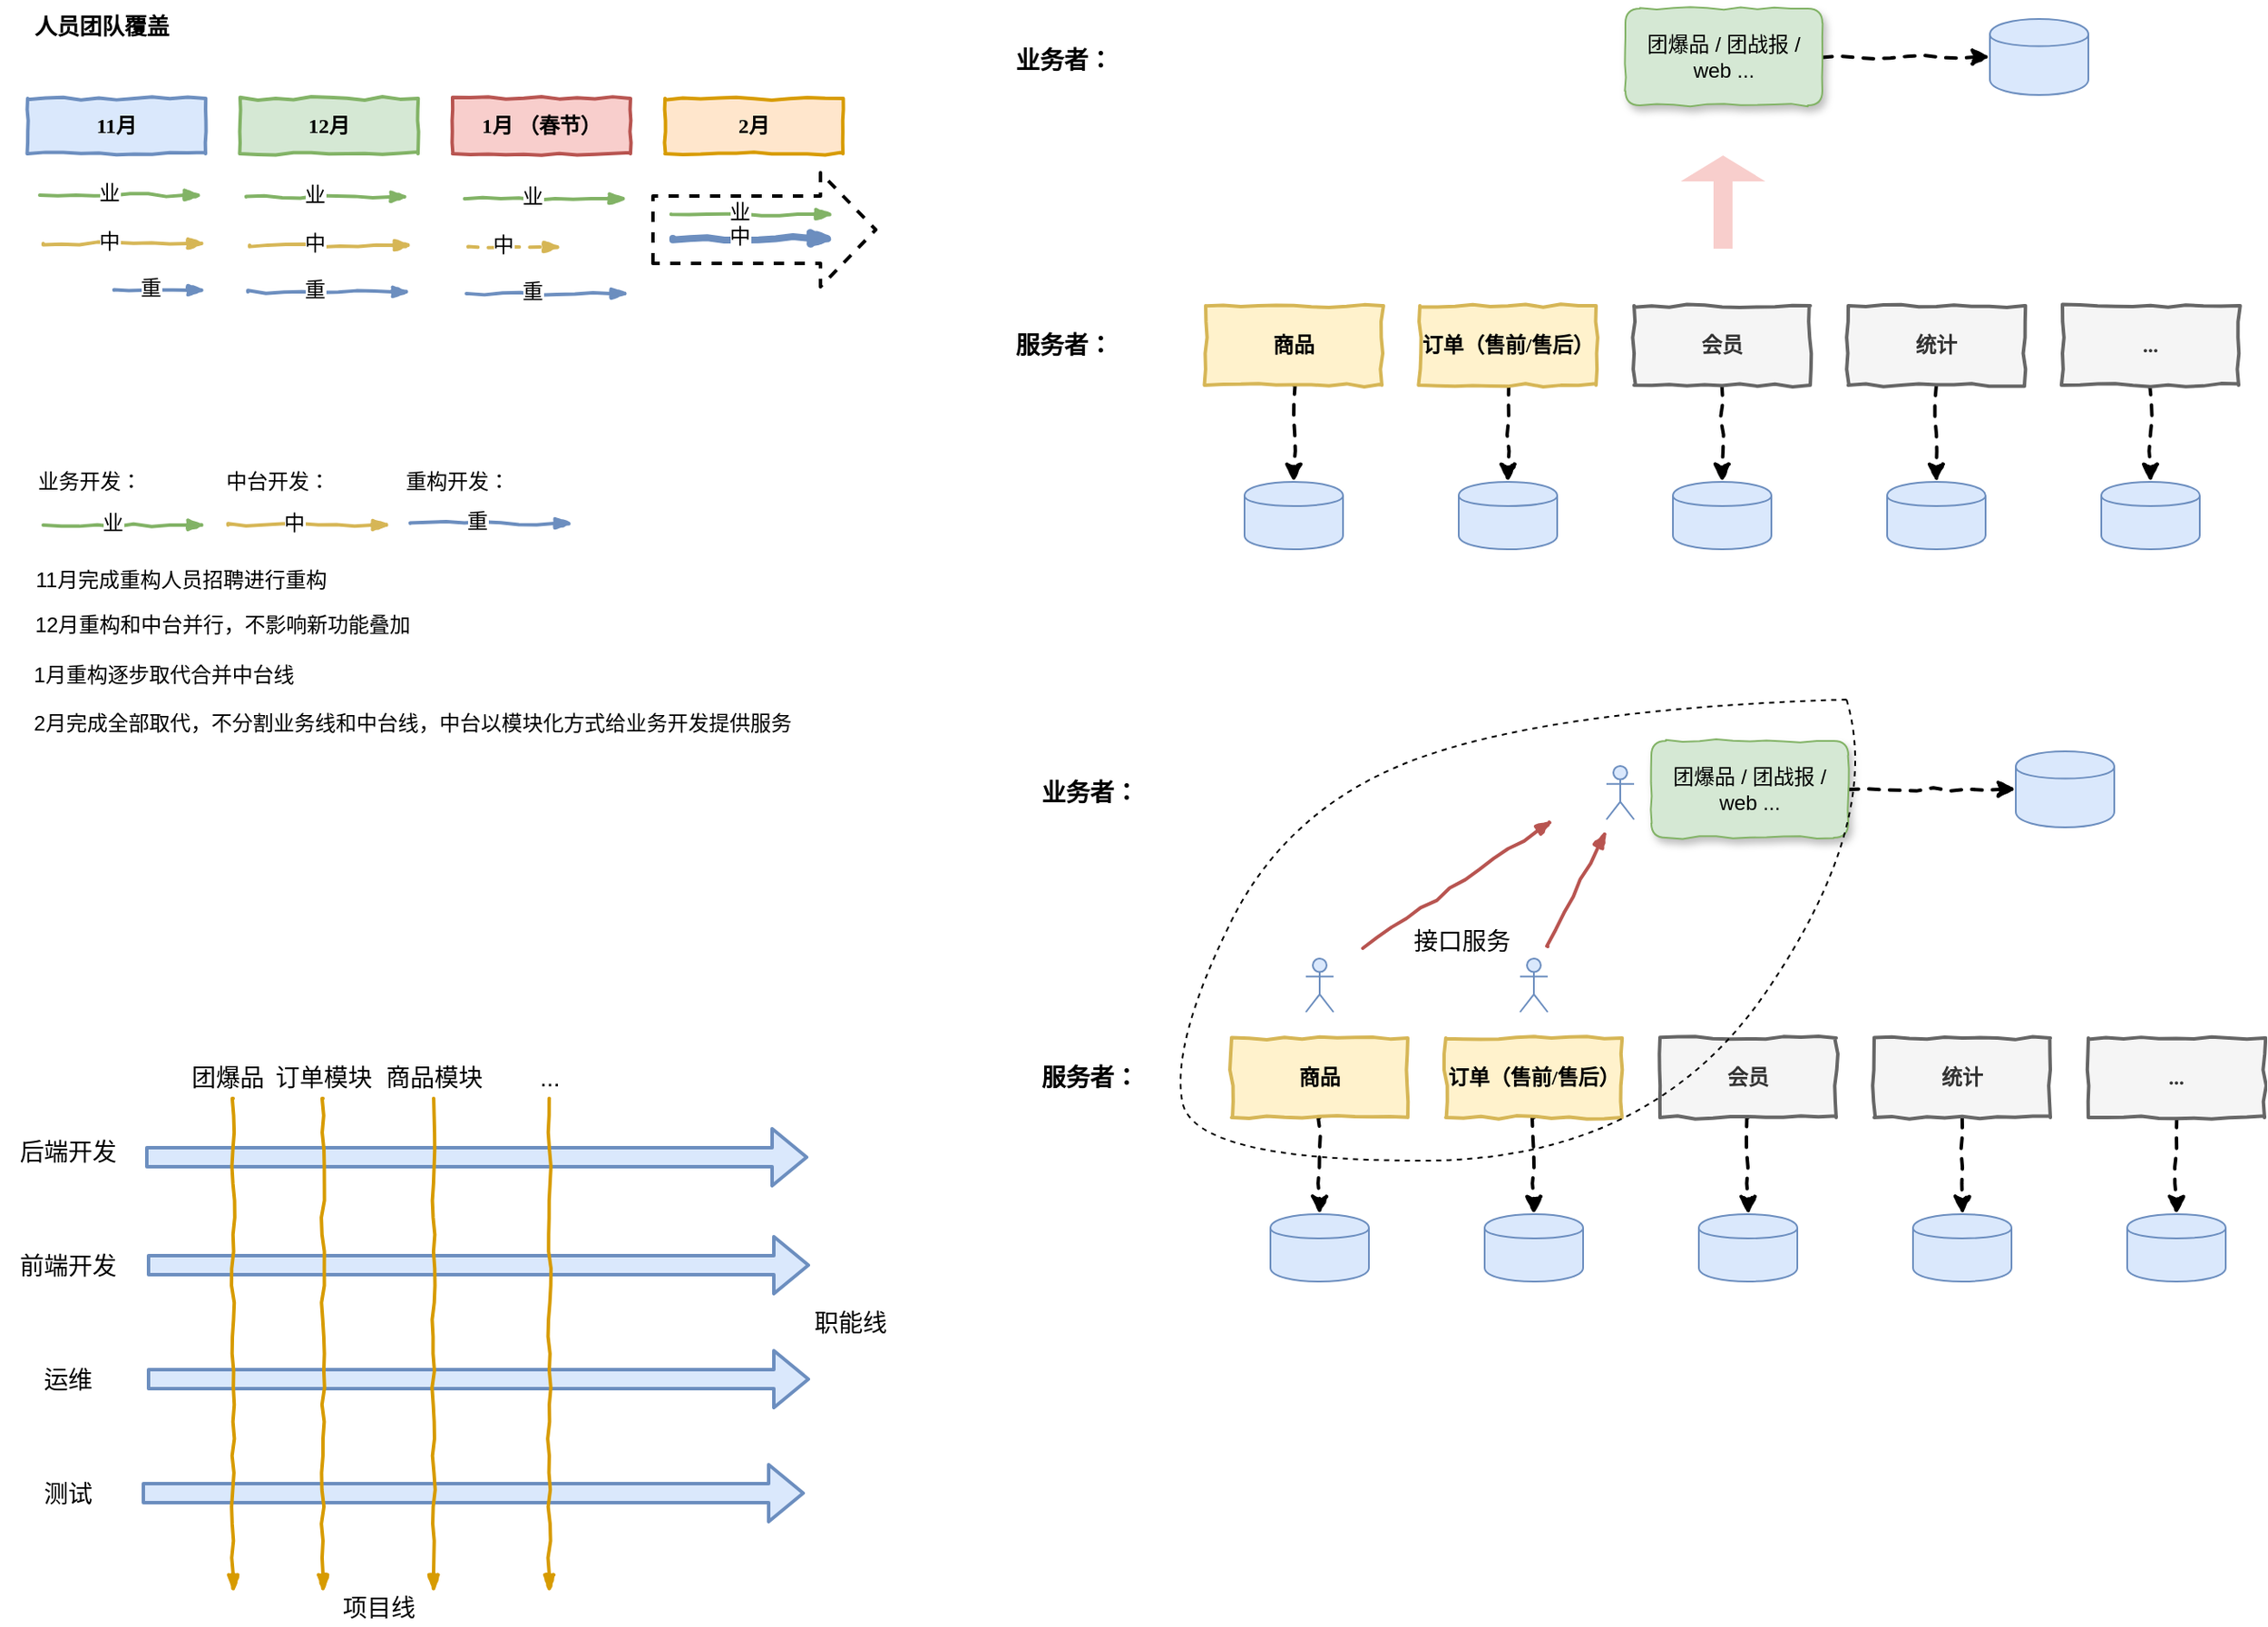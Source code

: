<mxfile version="12.1.4" type="github" pages="1">
  <diagram id="GFUo5UajbfeOs9jclDTA" name="第 1 页">
    <mxGraphModel dx="896" dy="572" grid="0" gridSize="10" guides="1" tooltips="1" connect="1" arrows="1" fold="1" page="0" pageScale="1" pageWidth="10000" pageHeight="10000" math="0" shadow="0">
      <root>
        <mxCell id="0"/>
        <mxCell id="1" parent="0"/>
        <mxCell id="vOFkEOIqGuXK2a5z3ndq-1" value="11月" style="html=1;whiteSpace=wrap;comic=1;strokeWidth=2;fontFamily=Comic Sans MS;fontStyle=1;fillColor=#dae8fc;strokeColor=#6c8ebf;" vertex="1" parent="1">
          <mxGeometry x="217" y="150" width="103" height="32" as="geometry"/>
        </mxCell>
        <mxCell id="vOFkEOIqGuXK2a5z3ndq-2" value="12月" style="html=1;whiteSpace=wrap;comic=1;strokeWidth=2;fontFamily=Comic Sans MS;fontStyle=1;fillColor=#d5e8d4;strokeColor=#82b366;" vertex="1" parent="1">
          <mxGeometry x="340" y="150" width="103" height="32" as="geometry"/>
        </mxCell>
        <mxCell id="vOFkEOIqGuXK2a5z3ndq-3" value="1月 （春节）" style="html=1;whiteSpace=wrap;comic=1;strokeWidth=2;fontFamily=Comic Sans MS;fontStyle=1;fillColor=#f8cecc;strokeColor=#b85450;" vertex="1" parent="1">
          <mxGeometry x="463" y="150" width="103" height="32" as="geometry"/>
        </mxCell>
        <mxCell id="vOFkEOIqGuXK2a5z3ndq-4" value="2月" style="html=1;whiteSpace=wrap;comic=1;strokeWidth=2;fontFamily=Comic Sans MS;fontStyle=1;fillColor=#ffe6cc;strokeColor=#d79b00;" vertex="1" parent="1">
          <mxGeometry x="586" y="150" width="103" height="32" as="geometry"/>
        </mxCell>
        <mxCell id="vOFkEOIqGuXK2a5z3ndq-5" value="" style="rounded=0;comic=1;strokeWidth=2;endArrow=blockThin;html=1;fontFamily=Comic Sans MS;fontStyle=1;fillColor=#d5e8d4;strokeColor=#82b366;" edge="1" parent="1">
          <mxGeometry width="50" height="50" relative="1" as="geometry">
            <mxPoint x="224" y="206" as="sourcePoint"/>
            <mxPoint x="318" y="206" as="targetPoint"/>
          </mxGeometry>
        </mxCell>
        <mxCell id="vOFkEOIqGuXK2a5z3ndq-6" value="业" style="text;html=1;resizable=0;points=[];align=center;verticalAlign=middle;labelBackgroundColor=#ffffff;" vertex="1" connectable="0" parent="vOFkEOIqGuXK2a5z3ndq-5">
          <mxGeometry x="-0.149" y="1" relative="1" as="geometry">
            <mxPoint as="offset"/>
          </mxGeometry>
        </mxCell>
        <mxCell id="vOFkEOIqGuXK2a5z3ndq-7" value="&lt;font style=&quot;font-size: 13px&quot;&gt;&lt;b&gt;人员团队覆盖&lt;/b&gt;&lt;/font&gt;" style="text;html=1;strokeColor=none;fillColor=none;align=center;verticalAlign=middle;whiteSpace=wrap;rounded=0;" vertex="1" parent="1">
          <mxGeometry x="217" y="98" width="86" height="20" as="geometry"/>
        </mxCell>
        <mxCell id="vOFkEOIqGuXK2a5z3ndq-10" value="" style="rounded=0;comic=1;strokeWidth=2;endArrow=blockThin;html=1;fontFamily=Comic Sans MS;fontStyle=1;fillColor=#fff2cc;strokeColor=#d6b656;" edge="1" parent="1">
          <mxGeometry width="50" height="50" relative="1" as="geometry">
            <mxPoint x="226" y="234" as="sourcePoint"/>
            <mxPoint x="320" y="234" as="targetPoint"/>
          </mxGeometry>
        </mxCell>
        <mxCell id="vOFkEOIqGuXK2a5z3ndq-11" value="中" style="text;html=1;resizable=0;points=[];align=center;verticalAlign=middle;labelBackgroundColor=#ffffff;" vertex="1" connectable="0" parent="vOFkEOIqGuXK2a5z3ndq-10">
          <mxGeometry x="-0.149" y="1" relative="1" as="geometry">
            <mxPoint x="-2.0" as="offset"/>
          </mxGeometry>
        </mxCell>
        <mxCell id="vOFkEOIqGuXK2a5z3ndq-14" value="" style="rounded=0;comic=1;strokeWidth=2;endArrow=blockThin;html=1;fontFamily=Comic Sans MS;fontStyle=1;fillColor=#d5e8d4;strokeColor=#82b366;align=center;" edge="1" parent="1">
          <mxGeometry width="50" height="50" relative="1" as="geometry">
            <mxPoint x="343.5" y="207" as="sourcePoint"/>
            <mxPoint x="437.5" y="207" as="targetPoint"/>
          </mxGeometry>
        </mxCell>
        <mxCell id="vOFkEOIqGuXK2a5z3ndq-15" value="业" style="text;html=1;resizable=0;points=[];align=center;verticalAlign=middle;labelBackgroundColor=#ffffff;" vertex="1" connectable="0" parent="vOFkEOIqGuXK2a5z3ndq-14">
          <mxGeometry x="-0.149" y="1" relative="1" as="geometry">
            <mxPoint x="-1" as="offset"/>
          </mxGeometry>
        </mxCell>
        <mxCell id="vOFkEOIqGuXK2a5z3ndq-16" value="" style="rounded=0;comic=1;strokeWidth=2;endArrow=blockThin;html=1;fontFamily=Comic Sans MS;fontStyle=1;fillColor=#fff2cc;strokeColor=#d6b656;align=center;" edge="1" parent="1">
          <mxGeometry width="50" height="50" relative="1" as="geometry">
            <mxPoint x="345.5" y="235" as="sourcePoint"/>
            <mxPoint x="439.5" y="235" as="targetPoint"/>
          </mxGeometry>
        </mxCell>
        <mxCell id="vOFkEOIqGuXK2a5z3ndq-17" value="中" style="text;html=1;resizable=0;points=[];align=center;verticalAlign=middle;labelBackgroundColor=#ffffff;" vertex="1" connectable="0" parent="vOFkEOIqGuXK2a5z3ndq-16">
          <mxGeometry x="-0.149" y="1" relative="1" as="geometry">
            <mxPoint x="-3" as="offset"/>
          </mxGeometry>
        </mxCell>
        <mxCell id="vOFkEOIqGuXK2a5z3ndq-18" value="" style="rounded=0;comic=1;strokeWidth=2;endArrow=blockThin;html=1;fontFamily=Comic Sans MS;fontStyle=1;fillColor=#dae8fc;strokeColor=#6c8ebf;align=center;" edge="1" parent="1">
          <mxGeometry width="50" height="50" relative="1" as="geometry">
            <mxPoint x="344.5" y="262" as="sourcePoint"/>
            <mxPoint x="438.5" y="262" as="targetPoint"/>
          </mxGeometry>
        </mxCell>
        <mxCell id="vOFkEOIqGuXK2a5z3ndq-19" value="重" style="text;html=1;resizable=0;points=[];align=center;verticalAlign=middle;labelBackgroundColor=#ffffff;" vertex="1" connectable="0" parent="vOFkEOIqGuXK2a5z3ndq-18">
          <mxGeometry x="-0.149" y="1" relative="1" as="geometry">
            <mxPoint x="-2.0" as="offset"/>
          </mxGeometry>
        </mxCell>
        <mxCell id="vOFkEOIqGuXK2a5z3ndq-20" value="" style="rounded=0;comic=1;strokeWidth=2;endArrow=blockThin;html=1;fontFamily=Comic Sans MS;fontStyle=1;fillColor=#d5e8d4;strokeColor=#82b366;align=center;" edge="1" parent="1">
          <mxGeometry width="50" height="50" relative="1" as="geometry">
            <mxPoint x="470" y="208" as="sourcePoint"/>
            <mxPoint x="564" y="208" as="targetPoint"/>
          </mxGeometry>
        </mxCell>
        <mxCell id="vOFkEOIqGuXK2a5z3ndq-21" value="业" style="text;html=1;resizable=0;points=[];align=center;verticalAlign=middle;labelBackgroundColor=#ffffff;" vertex="1" connectable="0" parent="vOFkEOIqGuXK2a5z3ndq-20">
          <mxGeometry x="-0.149" y="1" relative="1" as="geometry">
            <mxPoint x="-1" as="offset"/>
          </mxGeometry>
        </mxCell>
        <mxCell id="vOFkEOIqGuXK2a5z3ndq-22" value="" style="rounded=0;comic=1;strokeWidth=2;endArrow=blockThin;html=1;fontFamily=Comic Sans MS;fontStyle=1;fillColor=#fff2cc;strokeColor=#d6b656;align=center;dashed=1;" edge="1" parent="1">
          <mxGeometry width="50" height="50" relative="1" as="geometry">
            <mxPoint x="472" y="236" as="sourcePoint"/>
            <mxPoint x="526" y="236" as="targetPoint"/>
          </mxGeometry>
        </mxCell>
        <mxCell id="vOFkEOIqGuXK2a5z3ndq-23" value="中" style="text;html=1;resizable=0;points=[];align=center;verticalAlign=middle;labelBackgroundColor=#ffffff;" vertex="1" connectable="0" parent="vOFkEOIqGuXK2a5z3ndq-22">
          <mxGeometry x="-0.149" y="1" relative="1" as="geometry">
            <mxPoint x="-3" as="offset"/>
          </mxGeometry>
        </mxCell>
        <mxCell id="vOFkEOIqGuXK2a5z3ndq-24" value="" style="rounded=0;comic=1;strokeWidth=2;endArrow=blockThin;html=1;fontFamily=Comic Sans MS;fontStyle=1;fillColor=#dae8fc;strokeColor=#6c8ebf;align=center;" edge="1" parent="1">
          <mxGeometry width="50" height="50" relative="1" as="geometry">
            <mxPoint x="471" y="263" as="sourcePoint"/>
            <mxPoint x="565" y="263" as="targetPoint"/>
          </mxGeometry>
        </mxCell>
        <mxCell id="vOFkEOIqGuXK2a5z3ndq-25" value="重" style="text;html=1;resizable=0;points=[];align=center;verticalAlign=middle;labelBackgroundColor=#ffffff;" vertex="1" connectable="0" parent="vOFkEOIqGuXK2a5z3ndq-24">
          <mxGeometry x="-0.149" y="1" relative="1" as="geometry">
            <mxPoint x="-2.0" as="offset"/>
          </mxGeometry>
        </mxCell>
        <mxCell id="vOFkEOIqGuXK2a5z3ndq-26" value="" style="rounded=0;comic=1;strokeWidth=2;endArrow=blockThin;html=1;fontFamily=Comic Sans MS;fontStyle=1;fillColor=#d5e8d4;strokeColor=#82b366;align=center;" edge="1" parent="1">
          <mxGeometry width="50" height="50" relative="1" as="geometry">
            <mxPoint x="589.5" y="217" as="sourcePoint"/>
            <mxPoint x="683.5" y="217" as="targetPoint"/>
          </mxGeometry>
        </mxCell>
        <mxCell id="vOFkEOIqGuXK2a5z3ndq-27" value="业" style="text;html=1;resizable=0;points=[];align=center;verticalAlign=middle;labelBackgroundColor=#ffffff;" vertex="1" connectable="0" parent="vOFkEOIqGuXK2a5z3ndq-26">
          <mxGeometry x="-0.149" y="1" relative="1" as="geometry">
            <mxPoint x="-1" as="offset"/>
          </mxGeometry>
        </mxCell>
        <mxCell id="vOFkEOIqGuXK2a5z3ndq-30" value="" style="rounded=0;comic=1;strokeWidth=4;endArrow=blockThin;html=1;fontFamily=Comic Sans MS;fontStyle=1;fillColor=#dae8fc;strokeColor=#6c8ebf;align=center;" edge="1" parent="1">
          <mxGeometry width="50" height="50" relative="1" as="geometry">
            <mxPoint x="590.5" y="231" as="sourcePoint"/>
            <mxPoint x="684.5" y="231" as="targetPoint"/>
          </mxGeometry>
        </mxCell>
        <mxCell id="vOFkEOIqGuXK2a5z3ndq-31" value="中" style="text;html=1;resizable=0;points=[];align=center;verticalAlign=middle;labelBackgroundColor=#ffffff;" vertex="1" connectable="0" parent="vOFkEOIqGuXK2a5z3ndq-30">
          <mxGeometry x="-0.149" y="1" relative="1" as="geometry">
            <mxPoint x="-2.0" as="offset"/>
          </mxGeometry>
        </mxCell>
        <mxCell id="vOFkEOIqGuXK2a5z3ndq-37" value="" style="rounded=0;comic=1;strokeWidth=2;endArrow=blockThin;html=1;fontFamily=Comic Sans MS;fontStyle=1;fillColor=#d5e8d4;strokeColor=#82b366;" edge="1" parent="1">
          <mxGeometry width="50" height="50" relative="1" as="geometry">
            <mxPoint x="226" y="397" as="sourcePoint"/>
            <mxPoint x="320" y="397" as="targetPoint"/>
          </mxGeometry>
        </mxCell>
        <mxCell id="vOFkEOIqGuXK2a5z3ndq-38" value="业" style="text;html=1;resizable=0;points=[];align=center;verticalAlign=middle;labelBackgroundColor=#ffffff;" vertex="1" connectable="0" parent="vOFkEOIqGuXK2a5z3ndq-37">
          <mxGeometry x="-0.149" y="1" relative="1" as="geometry">
            <mxPoint as="offset"/>
          </mxGeometry>
        </mxCell>
        <mxCell id="vOFkEOIqGuXK2a5z3ndq-39" value="" style="rounded=0;comic=1;strokeWidth=2;endArrow=blockThin;html=1;fontFamily=Comic Sans MS;fontStyle=1;fillColor=#fff2cc;strokeColor=#d6b656;" edge="1" parent="1">
          <mxGeometry width="50" height="50" relative="1" as="geometry">
            <mxPoint x="333" y="397" as="sourcePoint"/>
            <mxPoint x="427" y="397" as="targetPoint"/>
          </mxGeometry>
        </mxCell>
        <mxCell id="vOFkEOIqGuXK2a5z3ndq-40" value="中" style="text;html=1;resizable=0;points=[];align=center;verticalAlign=middle;labelBackgroundColor=#ffffff;" vertex="1" connectable="0" parent="vOFkEOIqGuXK2a5z3ndq-39">
          <mxGeometry x="-0.149" y="1" relative="1" as="geometry">
            <mxPoint x="-2.0" as="offset"/>
          </mxGeometry>
        </mxCell>
        <mxCell id="vOFkEOIqGuXK2a5z3ndq-41" value="" style="rounded=0;comic=1;strokeWidth=2;endArrow=blockThin;html=1;fontFamily=Comic Sans MS;fontStyle=1;fillColor=#dae8fc;strokeColor=#6c8ebf;align=center;" edge="1" parent="1">
          <mxGeometry width="50" height="50" relative="1" as="geometry">
            <mxPoint x="438.5" y="396" as="sourcePoint"/>
            <mxPoint x="532.5" y="396" as="targetPoint"/>
          </mxGeometry>
        </mxCell>
        <mxCell id="vOFkEOIqGuXK2a5z3ndq-42" value="重" style="text;html=1;resizable=0;points=[];align=center;verticalAlign=middle;labelBackgroundColor=#ffffff;" vertex="1" connectable="0" parent="vOFkEOIqGuXK2a5z3ndq-41">
          <mxGeometry x="-0.149" y="1" relative="1" as="geometry">
            <mxPoint x="-2.0" as="offset"/>
          </mxGeometry>
        </mxCell>
        <mxCell id="vOFkEOIqGuXK2a5z3ndq-43" value="业务开发：" style="text;html=1;strokeColor=none;fillColor=none;align=center;verticalAlign=middle;whiteSpace=wrap;rounded=0;" vertex="1" parent="1">
          <mxGeometry x="201" y="362" width="104" height="20" as="geometry"/>
        </mxCell>
        <mxCell id="vOFkEOIqGuXK2a5z3ndq-44" value="中台开发：" style="text;html=1;strokeColor=none;fillColor=none;align=center;verticalAlign=middle;whiteSpace=wrap;rounded=0;" vertex="1" parent="1">
          <mxGeometry x="310" y="362" width="104" height="20" as="geometry"/>
        </mxCell>
        <mxCell id="vOFkEOIqGuXK2a5z3ndq-45" value="重构开发：" style="text;html=1;strokeColor=none;fillColor=none;align=center;verticalAlign=middle;whiteSpace=wrap;rounded=0;" vertex="1" parent="1">
          <mxGeometry x="414" y="362" width="104" height="20" as="geometry"/>
        </mxCell>
        <mxCell id="vOFkEOIqGuXK2a5z3ndq-46" value="11月完成重构人员招聘进行重构" style="text;html=1;strokeColor=none;fillColor=none;align=center;verticalAlign=middle;whiteSpace=wrap;rounded=0;" vertex="1" parent="1">
          <mxGeometry x="219.5" y="419" width="172" height="20" as="geometry"/>
        </mxCell>
        <mxCell id="vOFkEOIqGuXK2a5z3ndq-47" value="12月重构和中台并行，不影响新功能叠加" style="text;html=1;strokeColor=none;fillColor=none;align=center;verticalAlign=middle;whiteSpace=wrap;rounded=0;" vertex="1" parent="1">
          <mxGeometry x="206" y="445" width="248" height="20" as="geometry"/>
        </mxCell>
        <mxCell id="vOFkEOIqGuXK2a5z3ndq-48" value="1月重构逐步取代合并中台线" style="text;html=1;strokeColor=none;fillColor=none;align=center;verticalAlign=middle;whiteSpace=wrap;rounded=0;" vertex="1" parent="1">
          <mxGeometry x="210" y="474" width="172" height="20" as="geometry"/>
        </mxCell>
        <mxCell id="vOFkEOIqGuXK2a5z3ndq-49" value="2月完成全部取代，不分割业务线和中台线，中台以模块化方式给业务开发提供服务" style="text;html=1;strokeColor=none;fillColor=none;align=center;verticalAlign=middle;whiteSpace=wrap;rounded=0;" vertex="1" parent="1">
          <mxGeometry x="202" y="502" width="476" height="20" as="geometry"/>
        </mxCell>
        <mxCell id="vOFkEOIqGuXK2a5z3ndq-50" value="" style="rounded=0;comic=1;strokeWidth=2;endArrow=blockThin;html=1;fontFamily=Comic Sans MS;fontStyle=1;fillColor=#dae8fc;strokeColor=#6c8ebf;align=center;" edge="1" parent="1">
          <mxGeometry width="50" height="50" relative="1" as="geometry">
            <mxPoint x="267" y="261" as="sourcePoint"/>
            <mxPoint x="320" y="261" as="targetPoint"/>
          </mxGeometry>
        </mxCell>
        <mxCell id="vOFkEOIqGuXK2a5z3ndq-51" value="重" style="text;html=1;resizable=0;points=[];align=center;verticalAlign=middle;labelBackgroundColor=#ffffff;" vertex="1" connectable="0" parent="vOFkEOIqGuXK2a5z3ndq-50">
          <mxGeometry x="-0.149" y="1" relative="1" as="geometry">
            <mxPoint x="-2.0" as="offset"/>
          </mxGeometry>
        </mxCell>
        <mxCell id="vOFkEOIqGuXK2a5z3ndq-72" style="edgeStyle=orthogonalEdgeStyle;rounded=0;comic=1;orthogonalLoop=1;jettySize=auto;html=1;exitX=1;exitY=0.5;exitDx=0;exitDy=0;entryX=0;entryY=0.5;entryDx=0;entryDy=0;dashed=1;strokeWidth=2;align=center;" edge="1" parent="1" source="vOFkEOIqGuXK2a5z3ndq-52" target="vOFkEOIqGuXK2a5z3ndq-71">
          <mxGeometry relative="1" as="geometry"/>
        </mxCell>
        <mxCell id="vOFkEOIqGuXK2a5z3ndq-52" value="团爆品 / 团战报 / web ..." style="rounded=1;whiteSpace=wrap;html=1;shadow=1;comic=1;fillColor=#d5e8d4;strokeColor=#82b366;align=center;" vertex="1" parent="1">
          <mxGeometry x="1142" y="98" width="114" height="56" as="geometry"/>
        </mxCell>
        <mxCell id="vOFkEOIqGuXK2a5z3ndq-65" style="edgeStyle=orthogonalEdgeStyle;rounded=0;orthogonalLoop=1;jettySize=auto;html=1;exitX=0.5;exitY=1;exitDx=0;exitDy=0;entryX=0.5;entryY=0;entryDx=0;entryDy=0;dashed=1;strokeWidth=2;align=center;comic=1;" edge="1" parent="1" source="vOFkEOIqGuXK2a5z3ndq-53" target="vOFkEOIqGuXK2a5z3ndq-59">
          <mxGeometry relative="1" as="geometry"/>
        </mxCell>
        <mxCell id="vOFkEOIqGuXK2a5z3ndq-53" value="商品" style="html=1;whiteSpace=wrap;comic=1;strokeWidth=2;fontFamily=Comic Sans MS;fontStyle=1;align=center;fillColor=#fff2cc;strokeColor=#d6b656;" vertex="1" parent="1">
          <mxGeometry x="899" y="270" width="102" height="46" as="geometry"/>
        </mxCell>
        <mxCell id="vOFkEOIqGuXK2a5z3ndq-66" style="edgeStyle=orthogonalEdgeStyle;rounded=0;comic=1;orthogonalLoop=1;jettySize=auto;html=1;exitX=0.5;exitY=1;exitDx=0;exitDy=0;entryX=0.5;entryY=0;entryDx=0;entryDy=0;dashed=1;strokeWidth=2;align=center;" edge="1" parent="1" source="vOFkEOIqGuXK2a5z3ndq-54" target="vOFkEOIqGuXK2a5z3ndq-60">
          <mxGeometry relative="1" as="geometry"/>
        </mxCell>
        <mxCell id="vOFkEOIqGuXK2a5z3ndq-54" value="订单（售前/售后）" style="html=1;whiteSpace=wrap;comic=1;strokeWidth=2;fontFamily=Comic Sans MS;fontStyle=1;align=center;fillColor=#fff2cc;strokeColor=#d6b656;" vertex="1" parent="1">
          <mxGeometry x="1023" y="270" width="102" height="46" as="geometry"/>
        </mxCell>
        <mxCell id="vOFkEOIqGuXK2a5z3ndq-67" style="edgeStyle=orthogonalEdgeStyle;rounded=0;comic=1;orthogonalLoop=1;jettySize=auto;html=1;exitX=0.5;exitY=1;exitDx=0;exitDy=0;entryX=0.5;entryY=0;entryDx=0;entryDy=0;dashed=1;strokeWidth=2;align=center;" edge="1" parent="1" source="vOFkEOIqGuXK2a5z3ndq-55" target="vOFkEOIqGuXK2a5z3ndq-61">
          <mxGeometry relative="1" as="geometry"/>
        </mxCell>
        <mxCell id="vOFkEOIqGuXK2a5z3ndq-55" value="会员" style="html=1;whiteSpace=wrap;comic=1;strokeWidth=2;fontFamily=Comic Sans MS;fontStyle=1;align=center;fillColor=#f5f5f5;strokeColor=#666666;fontColor=#333333;" vertex="1" parent="1">
          <mxGeometry x="1147" y="270" width="102" height="46" as="geometry"/>
        </mxCell>
        <mxCell id="vOFkEOIqGuXK2a5z3ndq-68" style="edgeStyle=orthogonalEdgeStyle;rounded=0;comic=1;orthogonalLoop=1;jettySize=auto;html=1;exitX=0.5;exitY=1;exitDx=0;exitDy=0;entryX=0.5;entryY=0;entryDx=0;entryDy=0;dashed=1;strokeWidth=2;align=center;" edge="1" parent="1" source="vOFkEOIqGuXK2a5z3ndq-56" target="vOFkEOIqGuXK2a5z3ndq-62">
          <mxGeometry relative="1" as="geometry"/>
        </mxCell>
        <mxCell id="vOFkEOIqGuXK2a5z3ndq-56" value="统计" style="html=1;whiteSpace=wrap;comic=1;strokeWidth=2;fontFamily=Comic Sans MS;fontStyle=1;align=center;fillColor=#f5f5f5;strokeColor=#666666;fontColor=#333333;" vertex="1" parent="1">
          <mxGeometry x="1271" y="270" width="102" height="46" as="geometry"/>
        </mxCell>
        <mxCell id="vOFkEOIqGuXK2a5z3ndq-69" style="edgeStyle=orthogonalEdgeStyle;rounded=0;comic=1;orthogonalLoop=1;jettySize=auto;html=1;exitX=0.5;exitY=1;exitDx=0;exitDy=0;entryX=0.5;entryY=0;entryDx=0;entryDy=0;dashed=1;strokeWidth=2;align=center;" edge="1" parent="1" source="vOFkEOIqGuXK2a5z3ndq-57" target="vOFkEOIqGuXK2a5z3ndq-63">
          <mxGeometry relative="1" as="geometry"/>
        </mxCell>
        <mxCell id="vOFkEOIqGuXK2a5z3ndq-57" value="..." style="html=1;whiteSpace=wrap;comic=1;strokeWidth=2;fontFamily=Comic Sans MS;fontStyle=1;align=center;fillColor=#f5f5f5;strokeColor=#666666;fontColor=#333333;" vertex="1" parent="1">
          <mxGeometry x="1395" y="270" width="102" height="46" as="geometry"/>
        </mxCell>
        <mxCell id="vOFkEOIqGuXK2a5z3ndq-59" value="" style="shape=cylinder;whiteSpace=wrap;html=1;boundedLbl=1;backgroundOutline=1;align=center;fillColor=#dae8fc;strokeColor=#6c8ebf;" vertex="1" parent="1">
          <mxGeometry x="921.5" y="372" width="57" height="39" as="geometry"/>
        </mxCell>
        <mxCell id="vOFkEOIqGuXK2a5z3ndq-60" value="" style="shape=cylinder;whiteSpace=wrap;html=1;boundedLbl=1;backgroundOutline=1;align=center;fillColor=#dae8fc;strokeColor=#6c8ebf;" vertex="1" parent="1">
          <mxGeometry x="1045.5" y="372" width="57" height="39" as="geometry"/>
        </mxCell>
        <mxCell id="vOFkEOIqGuXK2a5z3ndq-61" value="" style="shape=cylinder;whiteSpace=wrap;html=1;boundedLbl=1;backgroundOutline=1;align=center;fillColor=#dae8fc;strokeColor=#6c8ebf;" vertex="1" parent="1">
          <mxGeometry x="1169.5" y="372" width="57" height="39" as="geometry"/>
        </mxCell>
        <mxCell id="vOFkEOIqGuXK2a5z3ndq-62" value="" style="shape=cylinder;whiteSpace=wrap;html=1;boundedLbl=1;backgroundOutline=1;align=center;fillColor=#dae8fc;strokeColor=#6c8ebf;" vertex="1" parent="1">
          <mxGeometry x="1293.5" y="372" width="57" height="39" as="geometry"/>
        </mxCell>
        <mxCell id="vOFkEOIqGuXK2a5z3ndq-63" value="" style="shape=cylinder;whiteSpace=wrap;html=1;boundedLbl=1;backgroundOutline=1;align=center;fillColor=#dae8fc;strokeColor=#6c8ebf;" vertex="1" parent="1">
          <mxGeometry x="1417.5" y="372" width="57" height="39" as="geometry"/>
        </mxCell>
        <mxCell id="vOFkEOIqGuXK2a5z3ndq-71" value="" style="shape=cylinder;whiteSpace=wrap;html=1;boundedLbl=1;backgroundOutline=1;align=center;fillColor=#dae8fc;strokeColor=#6c8ebf;" vertex="1" parent="1">
          <mxGeometry x="1353" y="104" width="57" height="44" as="geometry"/>
        </mxCell>
        <mxCell id="vOFkEOIqGuXK2a5z3ndq-73" value="" style="shape=flexArrow;endArrow=classic;html=1;dashed=1;strokeWidth=2;align=center;endWidth=36;endSize=4.33;fillColor=#f8cecc;strokeColor=none;" edge="1" parent="1">
          <mxGeometry width="50" height="50" relative="1" as="geometry">
            <mxPoint x="1198.5" y="238" as="sourcePoint"/>
            <mxPoint x="1198.5" y="182" as="targetPoint"/>
          </mxGeometry>
        </mxCell>
        <mxCell id="vOFkEOIqGuXK2a5z3ndq-74" value="服务者：" style="text;html=1;strokeColor=none;fillColor=none;align=center;verticalAlign=middle;whiteSpace=wrap;rounded=0;fontSize=14;fontStyle=1" vertex="1" parent="1">
          <mxGeometry x="786" y="283" width="62" height="20" as="geometry"/>
        </mxCell>
        <mxCell id="vOFkEOIqGuXK2a5z3ndq-75" value="业务者：" style="text;html=1;strokeColor=none;fillColor=none;align=center;verticalAlign=middle;whiteSpace=wrap;rounded=0;fontSize=14;fontStyle=1" vertex="1" parent="1">
          <mxGeometry x="786" y="118" width="62" height="20" as="geometry"/>
        </mxCell>
        <mxCell id="vOFkEOIqGuXK2a5z3ndq-76" value="" style="shape=flexArrow;endArrow=classic;html=1;dashed=1;strokeWidth=2;fontSize=14;align=center;endWidth=25;endSize=10;width=38;" edge="1" parent="1">
          <mxGeometry width="50" height="50" relative="1" as="geometry">
            <mxPoint x="578" y="226" as="sourcePoint"/>
            <mxPoint x="709" y="226" as="targetPoint"/>
          </mxGeometry>
        </mxCell>
        <mxCell id="vOFkEOIqGuXK2a5z3ndq-78" style="edgeStyle=orthogonalEdgeStyle;rounded=0;comic=1;orthogonalLoop=1;jettySize=auto;html=1;exitX=1;exitY=0.5;exitDx=0;exitDy=0;entryX=0;entryY=0.5;entryDx=0;entryDy=0;dashed=1;strokeWidth=2;align=center;" edge="1" parent="1" source="vOFkEOIqGuXK2a5z3ndq-79" target="vOFkEOIqGuXK2a5z3ndq-95">
          <mxGeometry relative="1" as="geometry"/>
        </mxCell>
        <mxCell id="vOFkEOIqGuXK2a5z3ndq-79" value="团爆品 / 团战报 / web ..." style="rounded=1;whiteSpace=wrap;html=1;shadow=1;comic=1;fillColor=#d5e8d4;strokeColor=#82b366;align=center;" vertex="1" parent="1">
          <mxGeometry x="1157" y="522" width="114" height="56" as="geometry"/>
        </mxCell>
        <mxCell id="vOFkEOIqGuXK2a5z3ndq-80" style="edgeStyle=orthogonalEdgeStyle;rounded=0;orthogonalLoop=1;jettySize=auto;html=1;exitX=0.5;exitY=1;exitDx=0;exitDy=0;entryX=0.5;entryY=0;entryDx=0;entryDy=0;dashed=1;strokeWidth=2;align=center;comic=1;" edge="1" parent="1" source="vOFkEOIqGuXK2a5z3ndq-81" target="vOFkEOIqGuXK2a5z3ndq-90">
          <mxGeometry relative="1" as="geometry"/>
        </mxCell>
        <mxCell id="vOFkEOIqGuXK2a5z3ndq-81" value="商品" style="html=1;whiteSpace=wrap;comic=1;strokeWidth=2;fontFamily=Comic Sans MS;fontStyle=1;align=center;fillColor=#fff2cc;strokeColor=#d6b656;" vertex="1" parent="1">
          <mxGeometry x="914" y="694" width="102" height="46" as="geometry"/>
        </mxCell>
        <mxCell id="vOFkEOIqGuXK2a5z3ndq-82" style="edgeStyle=orthogonalEdgeStyle;rounded=0;comic=1;orthogonalLoop=1;jettySize=auto;html=1;exitX=0.5;exitY=1;exitDx=0;exitDy=0;entryX=0.5;entryY=0;entryDx=0;entryDy=0;dashed=1;strokeWidth=2;align=center;" edge="1" parent="1" source="vOFkEOIqGuXK2a5z3ndq-83" target="vOFkEOIqGuXK2a5z3ndq-91">
          <mxGeometry relative="1" as="geometry"/>
        </mxCell>
        <mxCell id="vOFkEOIqGuXK2a5z3ndq-83" value="订单（售前/售后）" style="html=1;whiteSpace=wrap;comic=1;strokeWidth=2;fontFamily=Comic Sans MS;fontStyle=1;align=center;fillColor=#fff2cc;strokeColor=#d6b656;" vertex="1" parent="1">
          <mxGeometry x="1038" y="694" width="102" height="46" as="geometry"/>
        </mxCell>
        <mxCell id="vOFkEOIqGuXK2a5z3ndq-84" style="edgeStyle=orthogonalEdgeStyle;rounded=0;comic=1;orthogonalLoop=1;jettySize=auto;html=1;exitX=0.5;exitY=1;exitDx=0;exitDy=0;entryX=0.5;entryY=0;entryDx=0;entryDy=0;dashed=1;strokeWidth=2;align=center;" edge="1" parent="1" source="vOFkEOIqGuXK2a5z3ndq-85" target="vOFkEOIqGuXK2a5z3ndq-92">
          <mxGeometry relative="1" as="geometry"/>
        </mxCell>
        <mxCell id="vOFkEOIqGuXK2a5z3ndq-85" value="会员" style="html=1;whiteSpace=wrap;comic=1;strokeWidth=2;fontFamily=Comic Sans MS;fontStyle=1;align=center;fillColor=#f5f5f5;strokeColor=#666666;fontColor=#333333;" vertex="1" parent="1">
          <mxGeometry x="1162" y="694" width="102" height="46" as="geometry"/>
        </mxCell>
        <mxCell id="vOFkEOIqGuXK2a5z3ndq-86" style="edgeStyle=orthogonalEdgeStyle;rounded=0;comic=1;orthogonalLoop=1;jettySize=auto;html=1;exitX=0.5;exitY=1;exitDx=0;exitDy=0;entryX=0.5;entryY=0;entryDx=0;entryDy=0;dashed=1;strokeWidth=2;align=center;" edge="1" parent="1" source="vOFkEOIqGuXK2a5z3ndq-87" target="vOFkEOIqGuXK2a5z3ndq-93">
          <mxGeometry relative="1" as="geometry"/>
        </mxCell>
        <mxCell id="vOFkEOIqGuXK2a5z3ndq-87" value="统计" style="html=1;whiteSpace=wrap;comic=1;strokeWidth=2;fontFamily=Comic Sans MS;fontStyle=1;align=center;fillColor=#f5f5f5;strokeColor=#666666;fontColor=#333333;" vertex="1" parent="1">
          <mxGeometry x="1286" y="694" width="102" height="46" as="geometry"/>
        </mxCell>
        <mxCell id="vOFkEOIqGuXK2a5z3ndq-88" style="edgeStyle=orthogonalEdgeStyle;rounded=0;comic=1;orthogonalLoop=1;jettySize=auto;html=1;exitX=0.5;exitY=1;exitDx=0;exitDy=0;entryX=0.5;entryY=0;entryDx=0;entryDy=0;dashed=1;strokeWidth=2;align=center;" edge="1" parent="1" source="vOFkEOIqGuXK2a5z3ndq-89" target="vOFkEOIqGuXK2a5z3ndq-94">
          <mxGeometry relative="1" as="geometry"/>
        </mxCell>
        <mxCell id="vOFkEOIqGuXK2a5z3ndq-89" value="..." style="html=1;whiteSpace=wrap;comic=1;strokeWidth=2;fontFamily=Comic Sans MS;fontStyle=1;align=center;fillColor=#f5f5f5;strokeColor=#666666;fontColor=#333333;" vertex="1" parent="1">
          <mxGeometry x="1410" y="694" width="102" height="46" as="geometry"/>
        </mxCell>
        <mxCell id="vOFkEOIqGuXK2a5z3ndq-90" value="" style="shape=cylinder;whiteSpace=wrap;html=1;boundedLbl=1;backgroundOutline=1;align=center;fillColor=#dae8fc;strokeColor=#6c8ebf;" vertex="1" parent="1">
          <mxGeometry x="936.5" y="796" width="57" height="39" as="geometry"/>
        </mxCell>
        <mxCell id="vOFkEOIqGuXK2a5z3ndq-91" value="" style="shape=cylinder;whiteSpace=wrap;html=1;boundedLbl=1;backgroundOutline=1;align=center;fillColor=#dae8fc;strokeColor=#6c8ebf;" vertex="1" parent="1">
          <mxGeometry x="1060.5" y="796" width="57" height="39" as="geometry"/>
        </mxCell>
        <mxCell id="vOFkEOIqGuXK2a5z3ndq-92" value="" style="shape=cylinder;whiteSpace=wrap;html=1;boundedLbl=1;backgroundOutline=1;align=center;fillColor=#dae8fc;strokeColor=#6c8ebf;" vertex="1" parent="1">
          <mxGeometry x="1184.5" y="796" width="57" height="39" as="geometry"/>
        </mxCell>
        <mxCell id="vOFkEOIqGuXK2a5z3ndq-93" value="" style="shape=cylinder;whiteSpace=wrap;html=1;boundedLbl=1;backgroundOutline=1;align=center;fillColor=#dae8fc;strokeColor=#6c8ebf;" vertex="1" parent="1">
          <mxGeometry x="1308.5" y="796" width="57" height="39" as="geometry"/>
        </mxCell>
        <mxCell id="vOFkEOIqGuXK2a5z3ndq-94" value="" style="shape=cylinder;whiteSpace=wrap;html=1;boundedLbl=1;backgroundOutline=1;align=center;fillColor=#dae8fc;strokeColor=#6c8ebf;" vertex="1" parent="1">
          <mxGeometry x="1432.5" y="796" width="57" height="39" as="geometry"/>
        </mxCell>
        <mxCell id="vOFkEOIqGuXK2a5z3ndq-95" value="" style="shape=cylinder;whiteSpace=wrap;html=1;boundedLbl=1;backgroundOutline=1;align=center;fillColor=#dae8fc;strokeColor=#6c8ebf;" vertex="1" parent="1">
          <mxGeometry x="1368" y="528" width="57" height="44" as="geometry"/>
        </mxCell>
        <mxCell id="vOFkEOIqGuXK2a5z3ndq-97" value="服务者：" style="text;html=1;strokeColor=none;fillColor=none;align=center;verticalAlign=middle;whiteSpace=wrap;rounded=0;fontSize=14;fontStyle=1" vertex="1" parent="1">
          <mxGeometry x="801" y="707" width="62" height="20" as="geometry"/>
        </mxCell>
        <mxCell id="vOFkEOIqGuXK2a5z3ndq-98" value="业务者：" style="text;html=1;strokeColor=none;fillColor=none;align=center;verticalAlign=middle;whiteSpace=wrap;rounded=0;fontSize=14;fontStyle=1" vertex="1" parent="1">
          <mxGeometry x="801" y="542" width="62" height="20" as="geometry"/>
        </mxCell>
        <mxCell id="vOFkEOIqGuXK2a5z3ndq-99" value="后端开发" style="text;html=1;strokeColor=none;fillColor=none;align=center;verticalAlign=middle;whiteSpace=wrap;rounded=0;fontSize=14;" vertex="1" parent="1">
          <mxGeometry x="210" y="750" width="61" height="20" as="geometry"/>
        </mxCell>
        <mxCell id="vOFkEOIqGuXK2a5z3ndq-100" value="前端开发" style="text;html=1;strokeColor=none;fillColor=none;align=center;verticalAlign=middle;whiteSpace=wrap;rounded=0;fontSize=14;" vertex="1" parent="1">
          <mxGeometry x="210" y="816" width="61" height="20" as="geometry"/>
        </mxCell>
        <mxCell id="vOFkEOIqGuXK2a5z3ndq-101" value="运维" style="text;html=1;strokeColor=none;fillColor=none;align=center;verticalAlign=middle;whiteSpace=wrap;rounded=0;fontSize=14;" vertex="1" parent="1">
          <mxGeometry x="210" y="882" width="61" height="20" as="geometry"/>
        </mxCell>
        <mxCell id="vOFkEOIqGuXK2a5z3ndq-102" value="测试" style="text;html=1;strokeColor=none;fillColor=none;align=center;verticalAlign=middle;whiteSpace=wrap;rounded=0;fontSize=14;" vertex="1" parent="1">
          <mxGeometry x="210" y="948" width="61" height="20" as="geometry"/>
        </mxCell>
        <mxCell id="vOFkEOIqGuXK2a5z3ndq-104" value="" style="shape=flexArrow;endArrow=classic;html=1;strokeWidth=2;fontSize=14;align=left;fillColor=#dae8fc;strokeColor=#6c8ebf;" edge="1" parent="1">
          <mxGeometry width="50" height="50" relative="1" as="geometry">
            <mxPoint x="285" y="763" as="sourcePoint"/>
            <mxPoint x="669" y="763" as="targetPoint"/>
          </mxGeometry>
        </mxCell>
        <mxCell id="vOFkEOIqGuXK2a5z3ndq-105" value="" style="shape=flexArrow;endArrow=classic;html=1;strokeWidth=2;fontSize=14;align=left;fillColor=#dae8fc;strokeColor=#6c8ebf;" edge="1" parent="1">
          <mxGeometry width="50" height="50" relative="1" as="geometry">
            <mxPoint x="286" y="825.5" as="sourcePoint"/>
            <mxPoint x="670" y="825.5" as="targetPoint"/>
          </mxGeometry>
        </mxCell>
        <mxCell id="vOFkEOIqGuXK2a5z3ndq-106" value="" style="shape=flexArrow;endArrow=classic;html=1;strokeWidth=2;fontSize=14;align=left;fillColor=#dae8fc;strokeColor=#6c8ebf;" edge="1" parent="1">
          <mxGeometry width="50" height="50" relative="1" as="geometry">
            <mxPoint x="286" y="891.5" as="sourcePoint"/>
            <mxPoint x="670" y="891.5" as="targetPoint"/>
          </mxGeometry>
        </mxCell>
        <mxCell id="vOFkEOIqGuXK2a5z3ndq-107" value="" style="shape=flexArrow;endArrow=classic;html=1;strokeWidth=2;fontSize=14;align=left;fillColor=#dae8fc;strokeColor=#6c8ebf;" edge="1" parent="1">
          <mxGeometry width="50" height="50" relative="1" as="geometry">
            <mxPoint x="283" y="957.5" as="sourcePoint"/>
            <mxPoint x="667" y="957.5" as="targetPoint"/>
          </mxGeometry>
        </mxCell>
        <mxCell id="vOFkEOIqGuXK2a5z3ndq-108" value="" style="rounded=0;comic=1;strokeWidth=2;endArrow=blockThin;html=1;fontFamily=Comic Sans MS;fontStyle=1;align=left;fillColor=#ffe6cc;strokeColor=#d79b00;" edge="1" parent="1">
          <mxGeometry width="50" height="50" relative="1" as="geometry">
            <mxPoint x="336" y="729" as="sourcePoint"/>
            <mxPoint x="336" y="1015" as="targetPoint"/>
          </mxGeometry>
        </mxCell>
        <mxCell id="vOFkEOIqGuXK2a5z3ndq-109" value="团爆品" style="text;html=1;strokeColor=none;fillColor=none;align=center;verticalAlign=middle;whiteSpace=wrap;rounded=0;fontSize=14;" vertex="1" parent="1">
          <mxGeometry x="310" y="707" width="46" height="20" as="geometry"/>
        </mxCell>
        <mxCell id="vOFkEOIqGuXK2a5z3ndq-110" value="" style="rounded=0;comic=1;strokeWidth=2;endArrow=blockThin;html=1;fontFamily=Comic Sans MS;fontStyle=1;align=left;fillColor=#ffe6cc;strokeColor=#d79b00;" edge="1" parent="1">
          <mxGeometry width="50" height="50" relative="1" as="geometry">
            <mxPoint x="388" y="729" as="sourcePoint"/>
            <mxPoint x="388" y="1015" as="targetPoint"/>
          </mxGeometry>
        </mxCell>
        <mxCell id="vOFkEOIqGuXK2a5z3ndq-111" value="订单模块" style="text;html=1;strokeColor=none;fillColor=none;align=center;verticalAlign=middle;whiteSpace=wrap;rounded=0;fontSize=14;" vertex="1" parent="1">
          <mxGeometry x="355" y="707" width="67" height="20" as="geometry"/>
        </mxCell>
        <mxCell id="vOFkEOIqGuXK2a5z3ndq-112" value="" style="rounded=0;comic=1;strokeWidth=2;endArrow=blockThin;html=1;fontFamily=Comic Sans MS;fontStyle=1;align=left;fillColor=#ffe6cc;strokeColor=#d79b00;" edge="1" parent="1">
          <mxGeometry width="50" height="50" relative="1" as="geometry">
            <mxPoint x="452" y="729" as="sourcePoint"/>
            <mxPoint x="452" y="1015" as="targetPoint"/>
          </mxGeometry>
        </mxCell>
        <mxCell id="vOFkEOIqGuXK2a5z3ndq-113" value="商品模块" style="text;html=1;strokeColor=none;fillColor=none;align=center;verticalAlign=middle;whiteSpace=wrap;rounded=0;fontSize=14;" vertex="1" parent="1">
          <mxGeometry x="419" y="707" width="67" height="20" as="geometry"/>
        </mxCell>
        <mxCell id="vOFkEOIqGuXK2a5z3ndq-114" value="" style="rounded=0;comic=1;strokeWidth=2;endArrow=blockThin;html=1;fontFamily=Comic Sans MS;fontStyle=1;align=left;fillColor=#ffe6cc;strokeColor=#d79b00;" edge="1" parent="1">
          <mxGeometry width="50" height="50" relative="1" as="geometry">
            <mxPoint x="519" y="729" as="sourcePoint"/>
            <mxPoint x="519" y="1015" as="targetPoint"/>
          </mxGeometry>
        </mxCell>
        <mxCell id="vOFkEOIqGuXK2a5z3ndq-115" value="..." style="text;html=1;strokeColor=none;fillColor=none;align=center;verticalAlign=middle;whiteSpace=wrap;rounded=0;fontSize=14;" vertex="1" parent="1">
          <mxGeometry x="486" y="707" width="67" height="20" as="geometry"/>
        </mxCell>
        <mxCell id="vOFkEOIqGuXK2a5z3ndq-116" value="职能线" style="text;html=1;strokeColor=none;fillColor=none;align=center;verticalAlign=middle;whiteSpace=wrap;rounded=0;fontSize=14;" vertex="1" parent="1">
          <mxGeometry x="669" y="849" width="49" height="20" as="geometry"/>
        </mxCell>
        <mxCell id="vOFkEOIqGuXK2a5z3ndq-117" value="项目线" style="text;html=1;strokeColor=none;fillColor=none;align=center;verticalAlign=middle;whiteSpace=wrap;rounded=0;fontSize=14;" vertex="1" parent="1">
          <mxGeometry x="395" y="1014" width="51" height="20" as="geometry"/>
        </mxCell>
        <mxCell id="vOFkEOIqGuXK2a5z3ndq-118" value="" style="shape=umlActor;verticalLabelPosition=bottom;labelBackgroundColor=#ffffff;verticalAlign=top;html=1;outlineConnect=0;fontSize=14;align=center;fillColor=#dae8fc;strokeColor=#6c8ebf;" vertex="1" parent="1">
          <mxGeometry x="957" y="648" width="16" height="31" as="geometry"/>
        </mxCell>
        <mxCell id="vOFkEOIqGuXK2a5z3ndq-121" value="" style="shape=umlActor;verticalLabelPosition=bottom;labelBackgroundColor=#ffffff;verticalAlign=top;html=1;outlineConnect=0;fontSize=14;align=center;fillColor=#dae8fc;strokeColor=#6c8ebf;" vertex="1" parent="1">
          <mxGeometry x="1081" y="648" width="16" height="31" as="geometry"/>
        </mxCell>
        <mxCell id="vOFkEOIqGuXK2a5z3ndq-122" value="" style="shape=umlActor;verticalLabelPosition=bottom;labelBackgroundColor=#ffffff;verticalAlign=top;html=1;outlineConnect=0;fontSize=14;align=center;fillColor=#dae8fc;strokeColor=#6c8ebf;" vertex="1" parent="1">
          <mxGeometry x="1131" y="536.5" width="16" height="31" as="geometry"/>
        </mxCell>
        <mxCell id="vOFkEOIqGuXK2a5z3ndq-124" value="" style="curved=1;endArrow=none;html=1;strokeWidth=1;fontSize=14;align=left;endFill=0;dashed=1;" edge="1" parent="1">
          <mxGeometry width="50" height="50" relative="1" as="geometry">
            <mxPoint x="1270" y="498" as="sourcePoint"/>
            <mxPoint x="1270" y="498" as="targetPoint"/>
            <Array as="points">
              <mxPoint x="1291" y="568"/>
              <mxPoint x="1157" y="765"/>
              <mxPoint x="892" y="765"/>
              <mxPoint x="879" y="697"/>
              <mxPoint x="948" y="557"/>
              <mxPoint x="1108" y="503"/>
            </Array>
          </mxGeometry>
        </mxCell>
        <mxCell id="vOFkEOIqGuXK2a5z3ndq-128" value="" style="rounded=0;comic=1;strokeWidth=2;endArrow=blockThin;html=1;fontFamily=Comic Sans MS;fontStyle=1;align=left;fillColor=#f8cecc;strokeColor=#b85450;" edge="1" parent="1">
          <mxGeometry width="50" height="50" relative="1" as="geometry">
            <mxPoint x="990" y="642" as="sourcePoint"/>
            <mxPoint x="1100" y="568" as="targetPoint"/>
          </mxGeometry>
        </mxCell>
        <mxCell id="vOFkEOIqGuXK2a5z3ndq-129" value="" style="rounded=0;comic=1;strokeWidth=2;endArrow=blockThin;html=1;fontFamily=Comic Sans MS;fontStyle=1;align=left;fillColor=#f8cecc;strokeColor=#b85450;" edge="1" parent="1">
          <mxGeometry width="50" height="50" relative="1" as="geometry">
            <mxPoint x="1097" y="641" as="sourcePoint"/>
            <mxPoint x="1131" y="574" as="targetPoint"/>
          </mxGeometry>
        </mxCell>
        <mxCell id="vOFkEOIqGuXK2a5z3ndq-130" value="接口服务" style="text;html=1;strokeColor=none;fillColor=none;align=center;verticalAlign=middle;whiteSpace=wrap;rounded=0;fontSize=14;" vertex="1" parent="1">
          <mxGeometry x="1018" y="628" width="59" height="20" as="geometry"/>
        </mxCell>
      </root>
    </mxGraphModel>
  </diagram>
</mxfile>
